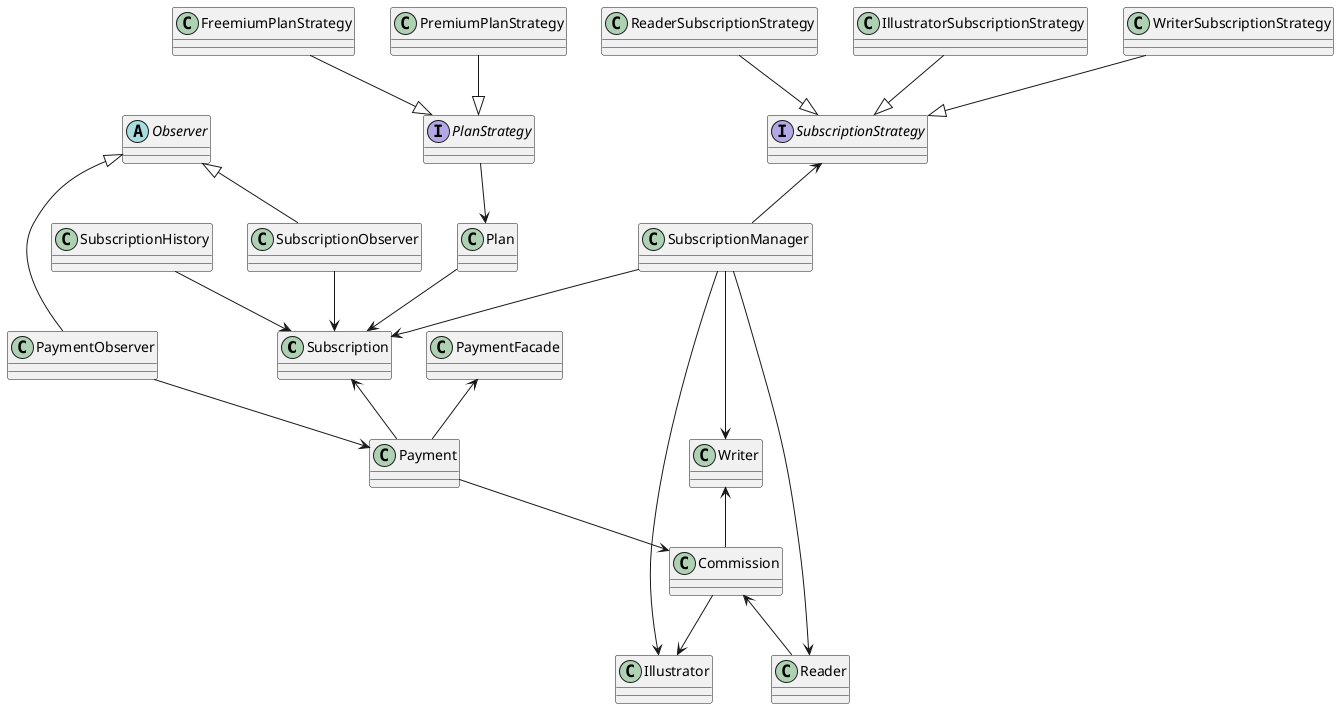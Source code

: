 @startuml

class Subscription{
}

class Reader{
}

class Writer{
}

class Illustrator{

}

class Plan{
}

class SubscriptionManager{
}

class Commission{
}

class Payment{
}

class SubscriptionHistory{
}

interface SubscriptionStrategy{
}

class ReaderSubscriptionStrategy{
}

class WriterSubscriptionStrategy{
}

class IllustratorSubscriptionStrategy{
}

class PaymentFacade{
}

abstract class Observer{
}

class SubscriptionObserver{
}

class PaymentObserver{
}

interface PlanStrategy{
}

class FreemiumPlanStrategy{
}

class PremiumPlanStrategy{
}

PlanStrategy <|-up- FreemiumPlanStrategy

PlanStrategy <|-up- PremiumPlanStrategy

PlanStrategy --> Plan

Observer <|-- SubscriptionObserver

Observer <|-- PaymentObserver

SubscriptionObserver --> Subscription

PaymentObserver --> Payment

PaymentFacade <-- Payment

SubscriptionStrategy <-- SubscriptionManager

SubscriptionStrategy <|-up- ReaderSubscriptionStrategy

SubscriptionStrategy <|-up- WriterSubscriptionStrategy

SubscriptionStrategy <|-up- IllustratorSubscriptionStrategy

SubscriptionManager --> Subscription

SubscriptionManager --> Reader

SubscriptionManager --> Writer

SubscriptionManager --> Illustrator

Plan --> Subscription

Commission -up-> Writer

Commission --> Illustrator

Commission <-- Reader

Payment -up-> Subscription

Payment --> Commission

SubscriptionHistory --> Subscription







@enduml